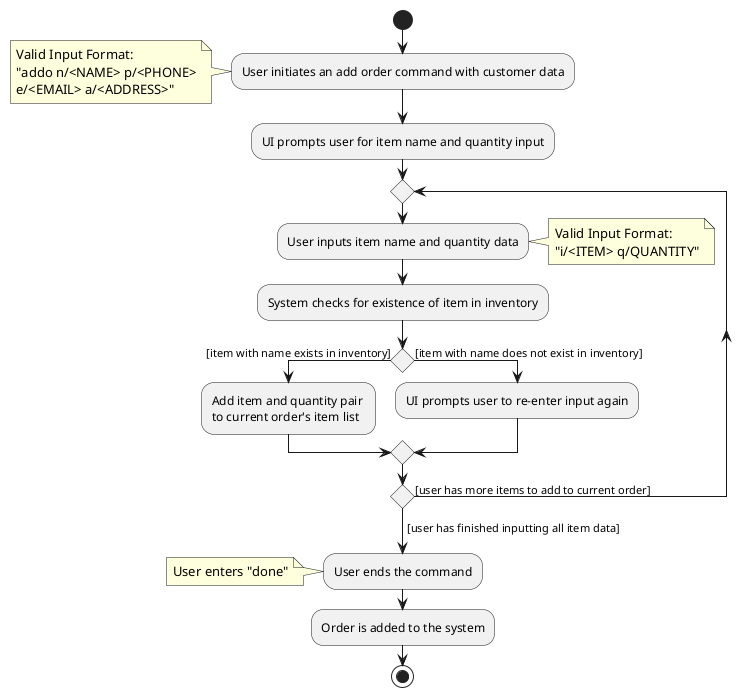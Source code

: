 @startuml
skinparam conditionStyle diamond

start
:User initiates an add order command with customer data;
note :Valid Input Format: \n"addo n/<NAME> p/<PHONE>\ne/<EMAIL> a/<ADDRESS>"
:UI prompts user for item name and quantity input;
repeat
    :User inputs item name and quantity data;
    note right: Valid Input Format:\n"i/<ITEM> q/QUANTITY"
    :System checks for existence of item in inventory;
        if () then ([item with name exists in inventory])
            :Add item and quantity pair \nto current order's item list;
        else([item with name does not exist in inventory])
            :UI prompts user to re-enter input again;
        endif
repeat while ([user has more items to add to current order])
-> [user has finished inputting all item data];
:User ends the command;
note: User enters "done"
:Order is added to the system;
stop

@enduml
